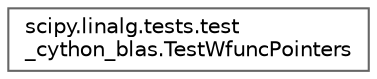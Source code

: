 digraph "Graphical Class Hierarchy"
{
 // LATEX_PDF_SIZE
  bgcolor="transparent";
  edge [fontname=Helvetica,fontsize=10,labelfontname=Helvetica,labelfontsize=10];
  node [fontname=Helvetica,fontsize=10,shape=box,height=0.2,width=0.4];
  rankdir="LR";
  Node0 [id="Node000000",label="scipy.linalg.tests.test\l_cython_blas.TestWfuncPointers",height=0.2,width=0.4,color="grey40", fillcolor="white", style="filled",URL="$d5/d6c/classscipy_1_1linalg_1_1tests_1_1test__cython__blas_1_1TestWfuncPointers.html",tooltip=" "];
}
